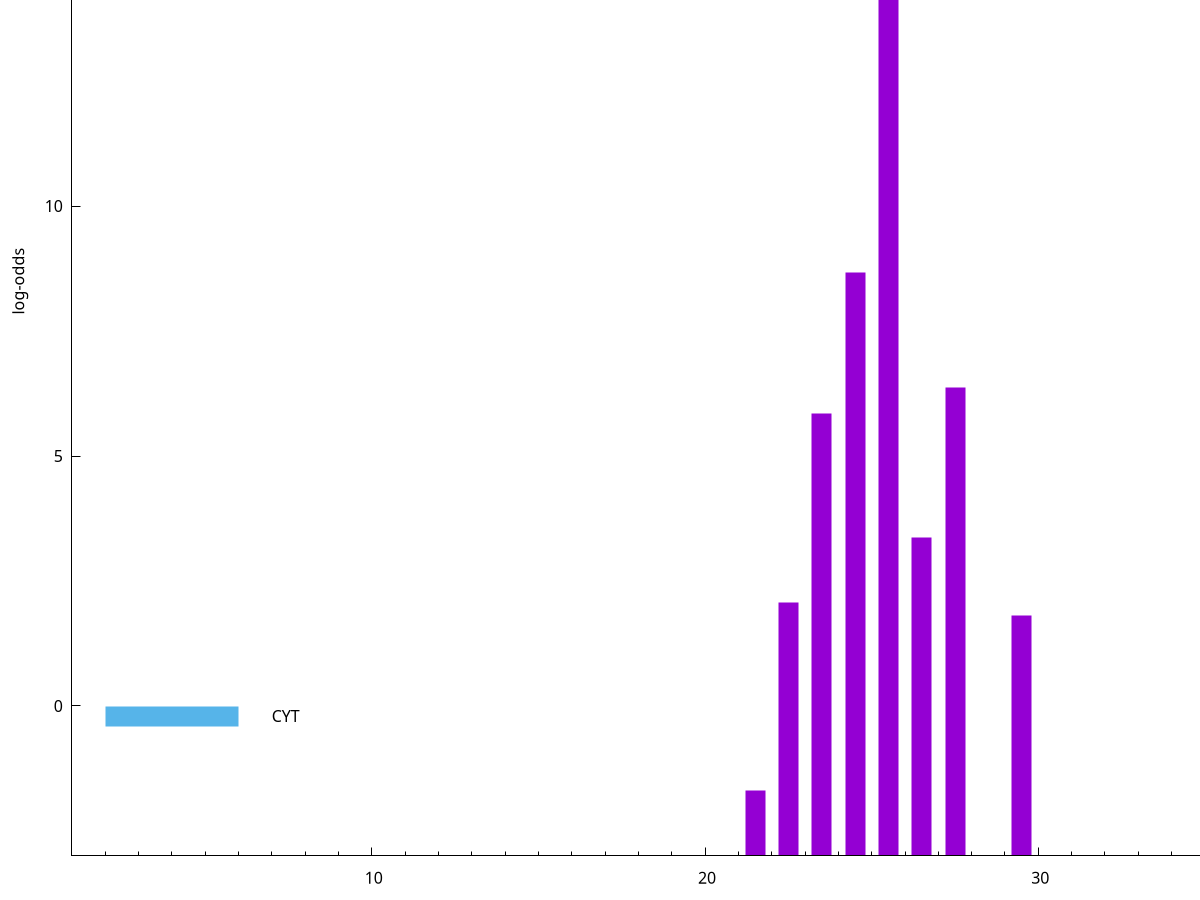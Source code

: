 set title "LipoP predictions for SRR5666568.gff"
set size 2., 1.4
set xrange [1:70] 
set mxtics 10
set yrange [-3:20]
set y2range [0:23]
set ylabel "log-odds"
set term postscript eps color solid "Helvetica" 30
set output "SRR5666568.gff74.eps"
set arrow from 2,15.0933 to 6,15.0933 nohead lt 1 lw 20
set label "SpI" at 7,15.0933
set arrow from 2,-0.200913 to 6,-0.200913 nohead lt 3 lw 20
set label "CYT" at 7,-0.200913
set arrow from 2,15.0933 to 6,15.0933 nohead lt 1 lw 20
set label "SpI" at 7,15.0933
# NOTE: The scores below are the log-odds scores with the threshold
# NOTE: subtracted (a hack to make gnuplot make the histogram all
# NOTE: look nice).
plot "-" axes x1y2 title "" with impulses lt 1 lw 20
25.500000 18.069700
24.500000 11.673660
27.500000 9.369280
23.500000 8.856270
26.500000 6.378010
22.500000 5.069580
29.500000 4.807240
21.500000 1.312480
e
exit
